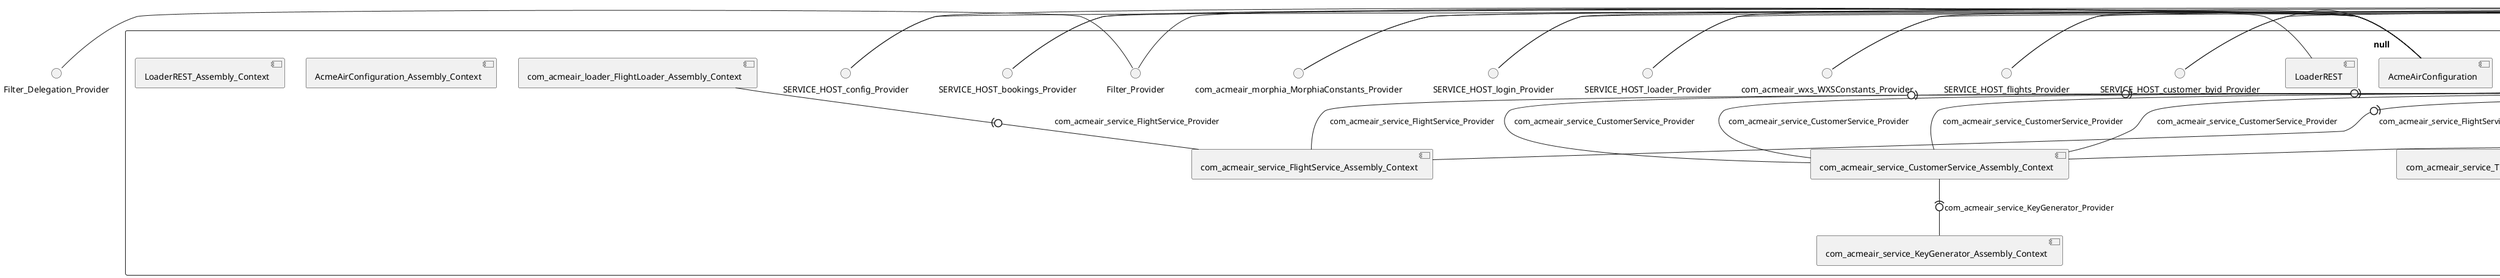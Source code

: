 @startuml
skinparam fixCircleLabelOverlapping true
() Filter_Delegation_Provider
() SERVICE_HOST_bookings_Delegation_Provider
() SERVICE_HOST_config_Delegation_Provider
() SERVICE_HOST_customer_byid_Delegation_Provider
() SERVICE_HOST_flights_Delegation_Provider
() SERVICE_HOST_loader_Delegation_Provider
() SERVICE_HOST_login_Delegation_Provider
() com_acmeair_morphia_MorphiaConstants_Delegation_Provider
() com_acmeair_wxs_WXSConstants_Delegation_Provider
component null {
Filter_Delegation_Provider - Filter_Provider
Filter_Provider - [AcmeAirConfiguration]
SERVICE_HOST_bookings_Delegation_Provider - SERVICE_HOST_bookings_Provider
SERVICE_HOST_bookings_Provider - [AcmeAirConfiguration]
SERVICE_HOST_config_Delegation_Provider - SERVICE_HOST_config_Provider
SERVICE_HOST_config_Provider - [AcmeAirConfiguration]
SERVICE_HOST_customer_byid_Delegation_Provider - SERVICE_HOST_customer_byid_Provider
SERVICE_HOST_customer_byid_Provider - [AcmeAirConfiguration]
SERVICE_HOST_flights_Delegation_Provider - SERVICE_HOST_flights_Provider
SERVICE_HOST_flights_Provider - [AcmeAirConfiguration]
SERVICE_HOST_loader_Delegation_Provider - SERVICE_HOST_loader_Provider
SERVICE_HOST_loader_Provider - [LoaderREST]
SERVICE_HOST_login_Delegation_Provider - SERVICE_HOST_login_Provider
SERVICE_HOST_login_Provider - [AcmeAirConfiguration]
[com_acmeair_config_LoaderREST_Assembly_Context] -(0- [com_acmeair_loader_Loader_Assembly_Context] : com_acmeair_loader_Loader_Provider
com_acmeair_morphia_MorphiaConstants_Delegation_Provider - com_acmeair_morphia_MorphiaConstants_Provider
com_acmeair_morphia_MorphiaConstants_Provider - [AcmeAirConfiguration]
[com_acmeair_web_BookingsREST_Assembly_Context] -(0- [com_acmeair_morphia_services_BookingServiceImpl_Assembly_Context] : com_acmeair_service_BookingService_Provider
[com_acmeair_config_AcmeAirConfiguration_Assembly_Context] -(0- [com_acmeair_wxs_service_BookingServiceImpl_Assembly_Context] : com_acmeair_service_BookingService_Provider
[com_acmeair_web_BookingsREST_Assembly_Context] -(0- [com_acmeair_wxs_service_BookingServiceImpl_Assembly_Context] : com_acmeair_service_BookingService_Provider
[com_acmeair_web_BookingsREST_Assembly_Context] -(0- [com_acmeair_service_BookingService_Assembly_Context] : com_acmeair_service_BookingService_Provider
[com_acmeair_config_AcmeAirConfiguration_Assembly_Context] -(0- [com_acmeair_morphia_services_BookingServiceImpl_Assembly_Context] : com_acmeair_service_BookingService_Provider
[com_acmeair_config_AcmeAirConfiguration_Assembly_Context] -(0- [com_acmeair_service_BookingService_Assembly_Context] : com_acmeair_service_BookingService_Provider
[com_acmeair_web_RESTCookieSessionFilter_Assembly_Context] -(0- [com_acmeair_service_CustomerService_Assembly_Context] : com_acmeair_service_CustomerService_Provider
[com_acmeair_config_AcmeAirConfiguration_Assembly_Context] -(0- [com_acmeair_service_CustomerService_Assembly_Context] : com_acmeair_service_CustomerService_Provider
[com_acmeair_web_LoginREST_Assembly_Context] -(0- [com_acmeair_service_CustomerService_Assembly_Context] : com_acmeair_service_CustomerService_Provider
[com_acmeair_loader_CustomerLoader_Assembly_Context] -(0- [com_acmeair_service_CustomerService_Assembly_Context] : com_acmeair_service_CustomerService_Provider
[com_acmeair_web_CustomerREST_Assembly_Context] -(0- [com_acmeair_service_CustomerService_Assembly_Context] : com_acmeair_service_CustomerService_Provider
[com_acmeair_web_FlightsREST_Assembly_Context] -(0- [com_acmeair_service_FlightService_Assembly_Context] : com_acmeair_service_FlightService_Provider
[com_acmeair_loader_FlightLoader_Assembly_Context] -(0- [com_acmeair_service_FlightService_Assembly_Context] : com_acmeair_service_FlightService_Provider
[com_acmeair_config_AcmeAirConfiguration_Assembly_Context] -(0- [com_acmeair_service_FlightService_Assembly_Context] : com_acmeair_service_FlightService_Provider
[com_acmeair_service_CustomerService_Assembly_Context] -(0- [com_acmeair_service_KeyGenerator_Assembly_Context] : com_acmeair_service_KeyGenerator_Provider
[com_acmeair_web_RESTCookieSessionFilter_Assembly_Context] -(0- [com_acmeair_service_TransactionService_Assembly_Context] : com_acmeair_service_TransactionService_Provider
[com_acmeair_web_RESTCookieSessionFilter_Assembly_Context] -(0- [com_acmeair_wxs_utils_WXSSessionManager_Assembly_Context] : com_acmeair_service_TransactionService_Provider
com_acmeair_wxs_WXSConstants_Delegation_Provider - com_acmeair_wxs_WXSConstants_Provider
com_acmeair_wxs_WXSConstants_Provider - [AcmeAirConfiguration]
[AcmeAirConfiguration_Assembly_Context] [[acmeair-acmeair.repository#_WauKXry5Ee6haIsd1vnn-A]]
[LoaderREST_Assembly_Context] [[acmeair-acmeair.repository#_WauKXry5Ee6haIsd1vnn-A]]
[com_acmeair_config_AcmeAirConfiguration_Assembly_Context] [[acmeair-acmeair.repository#_WauKXry5Ee6haIsd1vnn-A]]
[com_acmeair_config_LoaderREST_Assembly_Context] [[acmeair-acmeair.repository#_WauKXry5Ee6haIsd1vnn-A]]
[com_acmeair_loader_CustomerLoader_Assembly_Context] [[acmeair-acmeair.repository#_WauKXry5Ee6haIsd1vnn-A]]
[com_acmeair_loader_FlightLoader_Assembly_Context] [[acmeair-acmeair.repository#_WauKXry5Ee6haIsd1vnn-A]]
[com_acmeair_loader_Loader_Assembly_Context] [[acmeair-acmeair.repository#_WauKXry5Ee6haIsd1vnn-A]]
[com_acmeair_morphia_services_BookingServiceImpl_Assembly_Context] [[acmeair-acmeair.repository#_WauKXry5Ee6haIsd1vnn-A]]
[com_acmeair_service_BookingService_Assembly_Context] [[acmeair-acmeair.repository#_WauKXry5Ee6haIsd1vnn-A]]
[com_acmeair_service_CustomerService_Assembly_Context] [[acmeair-acmeair.repository#_WauKXry5Ee6haIsd1vnn-A]]
[com_acmeair_service_FlightService_Assembly_Context] [[acmeair-acmeair.repository#_WauKXry5Ee6haIsd1vnn-A]]
[com_acmeair_service_KeyGenerator_Assembly_Context] [[acmeair-acmeair.repository#_WauKXry5Ee6haIsd1vnn-A]]
[com_acmeair_service_TransactionService_Assembly_Context] [[acmeair-acmeair.repository#_WauKXry5Ee6haIsd1vnn-A]]
[com_acmeair_web_BookingsREST_Assembly_Context] [[acmeair-acmeair.repository#_WauKXry5Ee6haIsd1vnn-A]]
[com_acmeair_web_CustomerREST_Assembly_Context] [[acmeair-acmeair.repository#_WauKXry5Ee6haIsd1vnn-A]]
[com_acmeair_web_FlightsREST_Assembly_Context] [[acmeair-acmeair.repository#_WauKXry5Ee6haIsd1vnn-A]]
[com_acmeair_web_LoginREST_Assembly_Context] [[acmeair-acmeair.repository#_WauKXry5Ee6haIsd1vnn-A]]
[com_acmeair_web_RESTCookieSessionFilter_Assembly_Context] [[acmeair-acmeair.repository#_WauKXry5Ee6haIsd1vnn-A]]
[com_acmeair_wxs_service_BookingServiceImpl_Assembly_Context] [[acmeair-acmeair.repository#_WauKXry5Ee6haIsd1vnn-A]]
[com_acmeair_wxs_utils_WXSSessionManager_Assembly_Context] [[acmeair-acmeair.repository#_WauKXry5Ee6haIsd1vnn-A]]
}

@enduml
